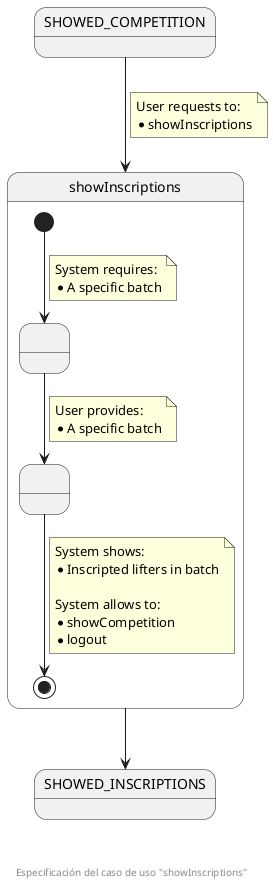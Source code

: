 @startuml
state SHOWED_COMPETITION
state showInscriptions {
  state " " as pendingBatch
  state " " as providedBatch
  [*] --> pendingBatch
  note on link
    System requires:
    * A specific batch
  end note
  pendingBatch --> providedBatch
  note on link
    User provides:
    * A specific batch
  end note
  providedBatch --> [*]
  note on link
    System shows:
    * Inscripted lifters in batch
    
    System allows to:
    * showCompetition
    * logout
  end note
}
state SHOWED_INSCRIPTIONS

SHOWED_COMPETITION --> showInscriptions
note on link
  User requests to:
  * showInscriptions
end note

showInscriptions --> SHOWED_INSCRIPTIONS

footer \n\n\n Especificación del caso de uso "showInscriptions"
@enduml
